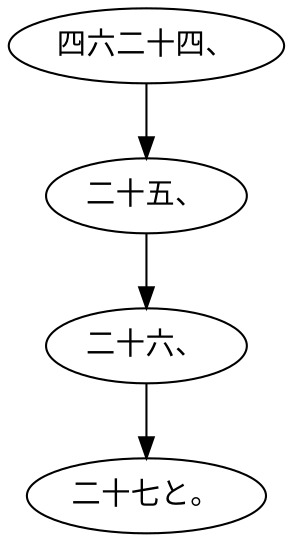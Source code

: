digraph graph7871 {
	node0 [label="四六二十四、"];
	node1 [label="二十五、"];
	node2 [label="二十六、"];
	node3 [label="二十七と。"];
	node0 -> node1;
	node1 -> node2;
	node2 -> node3;
}
